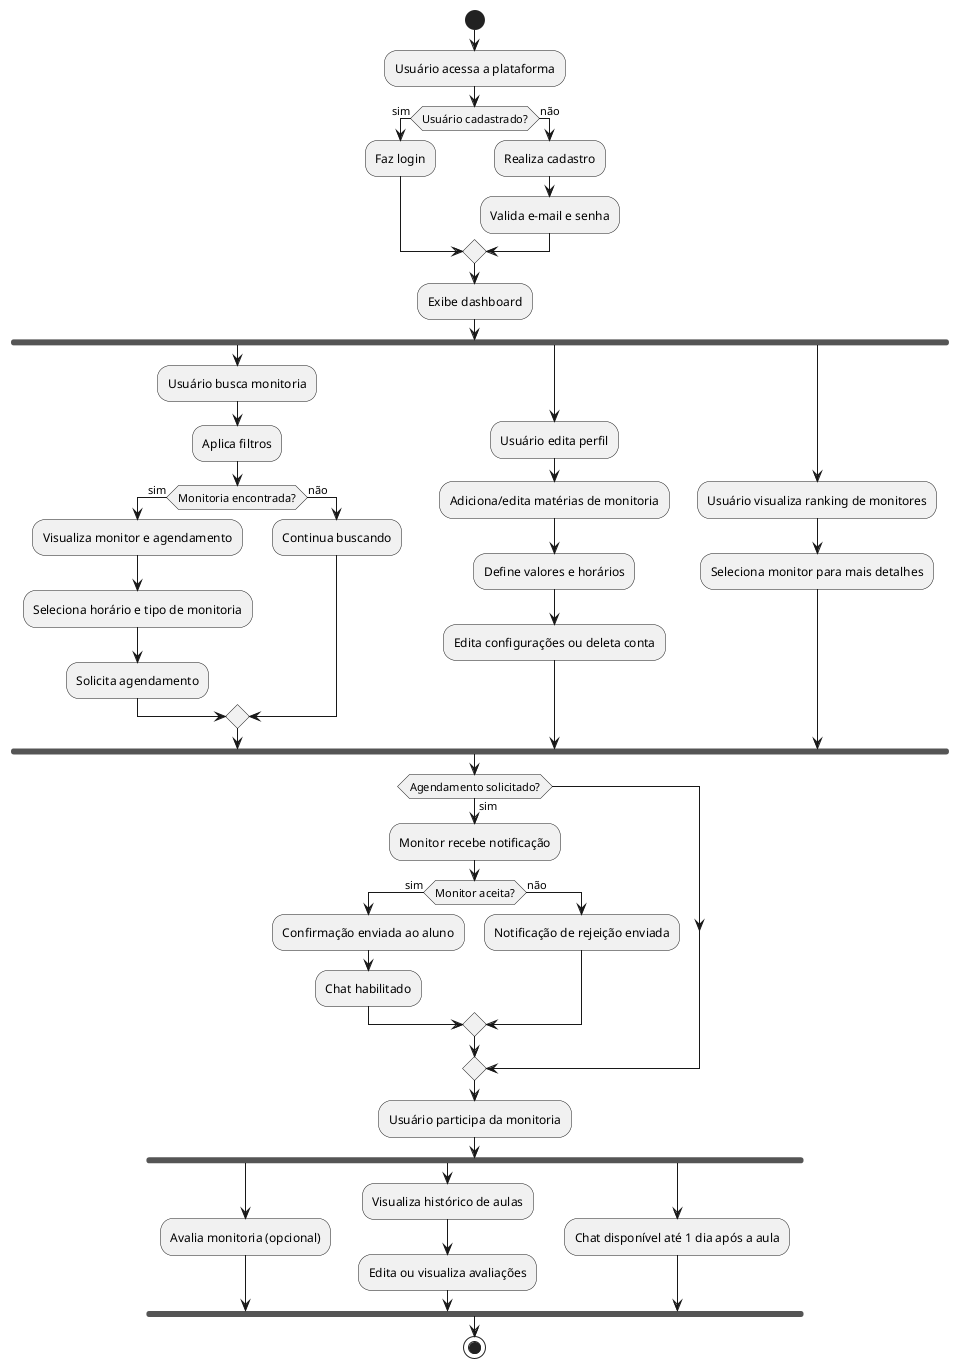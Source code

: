 @startuml
start

:Usuário acessa a plataforma;

if (Usuário cadastrado?) then (sim)
  :Faz login;
else (não)
  :Realiza cadastro;
  :Valida e-mail e senha;
endif

:Exibe dashboard;

fork
  :Usuário busca monitoria;
  :Aplica filtros;
  if (Monitoria encontrada?) then (sim)
    :Visualiza monitor e agendamento;
    :Seleciona horário e tipo de monitoria;
    :Solicita agendamento;
  else (não)
    :Continua buscando;
  endif
fork again
  :Usuário edita perfil;
  :Adiciona/edita matérias de monitoria;
  :Define valores e horários;
  :Edita configurações ou deleta conta;
fork again
  :Usuário visualiza ranking de monitores;
  :Seleciona monitor para mais detalhes;
end fork

if (Agendamento solicitado?) then (sim)
  :Monitor recebe notificação;
  if (Monitor aceita?) then (sim)
    :Confirmação enviada ao aluno;
    :Chat habilitado;
  else (não)
    :Notificação de rejeição enviada;
  endif
endif

:Usuário participa da monitoria;

fork
  :Avalia monitoria (opcional);
fork again
  :Visualiza histórico de aulas;
  :Edita ou visualiza avaliações;
fork again
  :Chat disponível até 1 dia após a aula;
end fork

stop
@enduml
